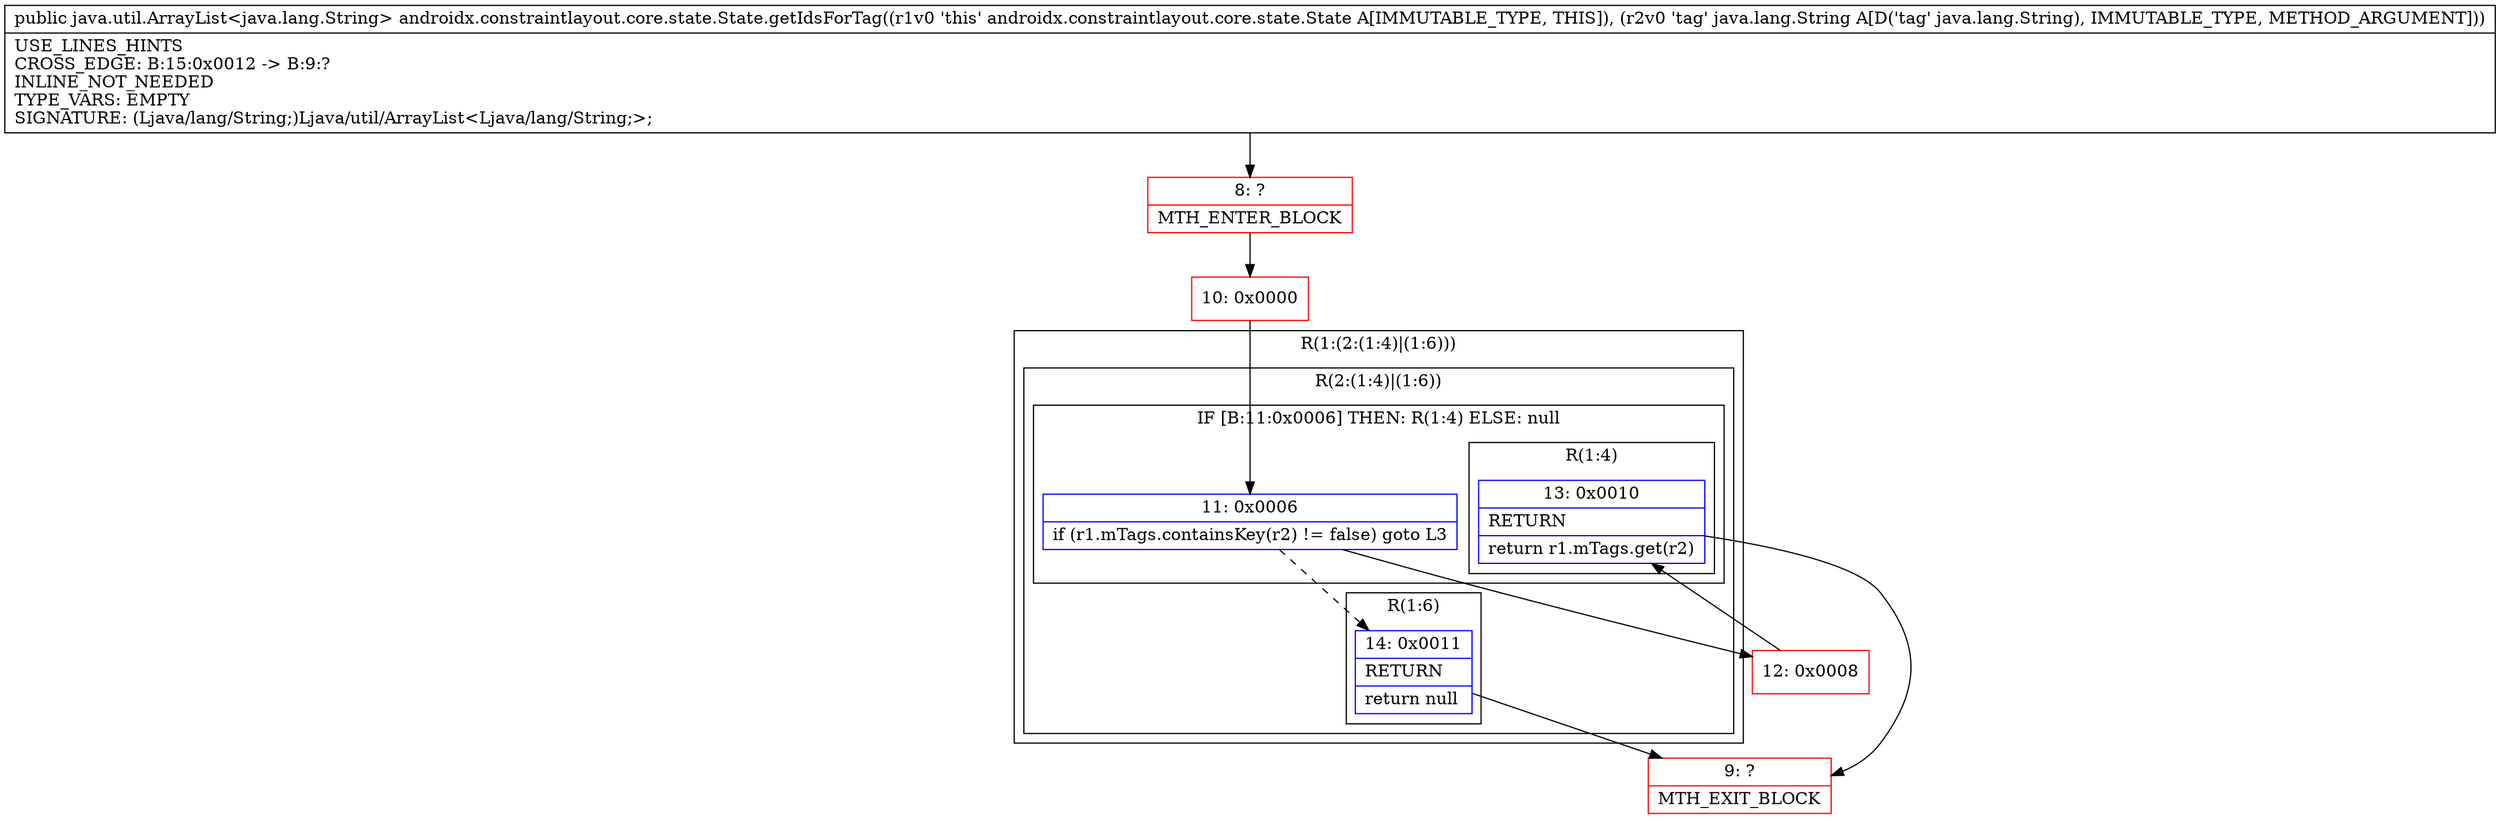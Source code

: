 digraph "CFG forandroidx.constraintlayout.core.state.State.getIdsForTag(Ljava\/lang\/String;)Ljava\/util\/ArrayList;" {
subgraph cluster_Region_1370109346 {
label = "R(1:(2:(1:4)|(1:6)))";
node [shape=record,color=blue];
subgraph cluster_Region_1595301138 {
label = "R(2:(1:4)|(1:6))";
node [shape=record,color=blue];
subgraph cluster_IfRegion_1622554188 {
label = "IF [B:11:0x0006] THEN: R(1:4) ELSE: null";
node [shape=record,color=blue];
Node_11 [shape=record,label="{11\:\ 0x0006|if (r1.mTags.containsKey(r2) != false) goto L3\l}"];
subgraph cluster_Region_584398065 {
label = "R(1:4)";
node [shape=record,color=blue];
Node_13 [shape=record,label="{13\:\ 0x0010|RETURN\l|return r1.mTags.get(r2)\l}"];
}
}
subgraph cluster_Region_575803948 {
label = "R(1:6)";
node [shape=record,color=blue];
Node_14 [shape=record,label="{14\:\ 0x0011|RETURN\l|return null\l}"];
}
}
}
Node_8 [shape=record,color=red,label="{8\:\ ?|MTH_ENTER_BLOCK\l}"];
Node_10 [shape=record,color=red,label="{10\:\ 0x0000}"];
Node_12 [shape=record,color=red,label="{12\:\ 0x0008}"];
Node_9 [shape=record,color=red,label="{9\:\ ?|MTH_EXIT_BLOCK\l}"];
MethodNode[shape=record,label="{public java.util.ArrayList\<java.lang.String\> androidx.constraintlayout.core.state.State.getIdsForTag((r1v0 'this' androidx.constraintlayout.core.state.State A[IMMUTABLE_TYPE, THIS]), (r2v0 'tag' java.lang.String A[D('tag' java.lang.String), IMMUTABLE_TYPE, METHOD_ARGUMENT]))  | USE_LINES_HINTS\lCROSS_EDGE: B:15:0x0012 \-\> B:9:?\lINLINE_NOT_NEEDED\lTYPE_VARS: EMPTY\lSIGNATURE: (Ljava\/lang\/String;)Ljava\/util\/ArrayList\<Ljava\/lang\/String;\>;\l}"];
MethodNode -> Node_8;Node_11 -> Node_12;
Node_11 -> Node_14[style=dashed];
Node_13 -> Node_9;
Node_14 -> Node_9;
Node_8 -> Node_10;
Node_10 -> Node_11;
Node_12 -> Node_13;
}

